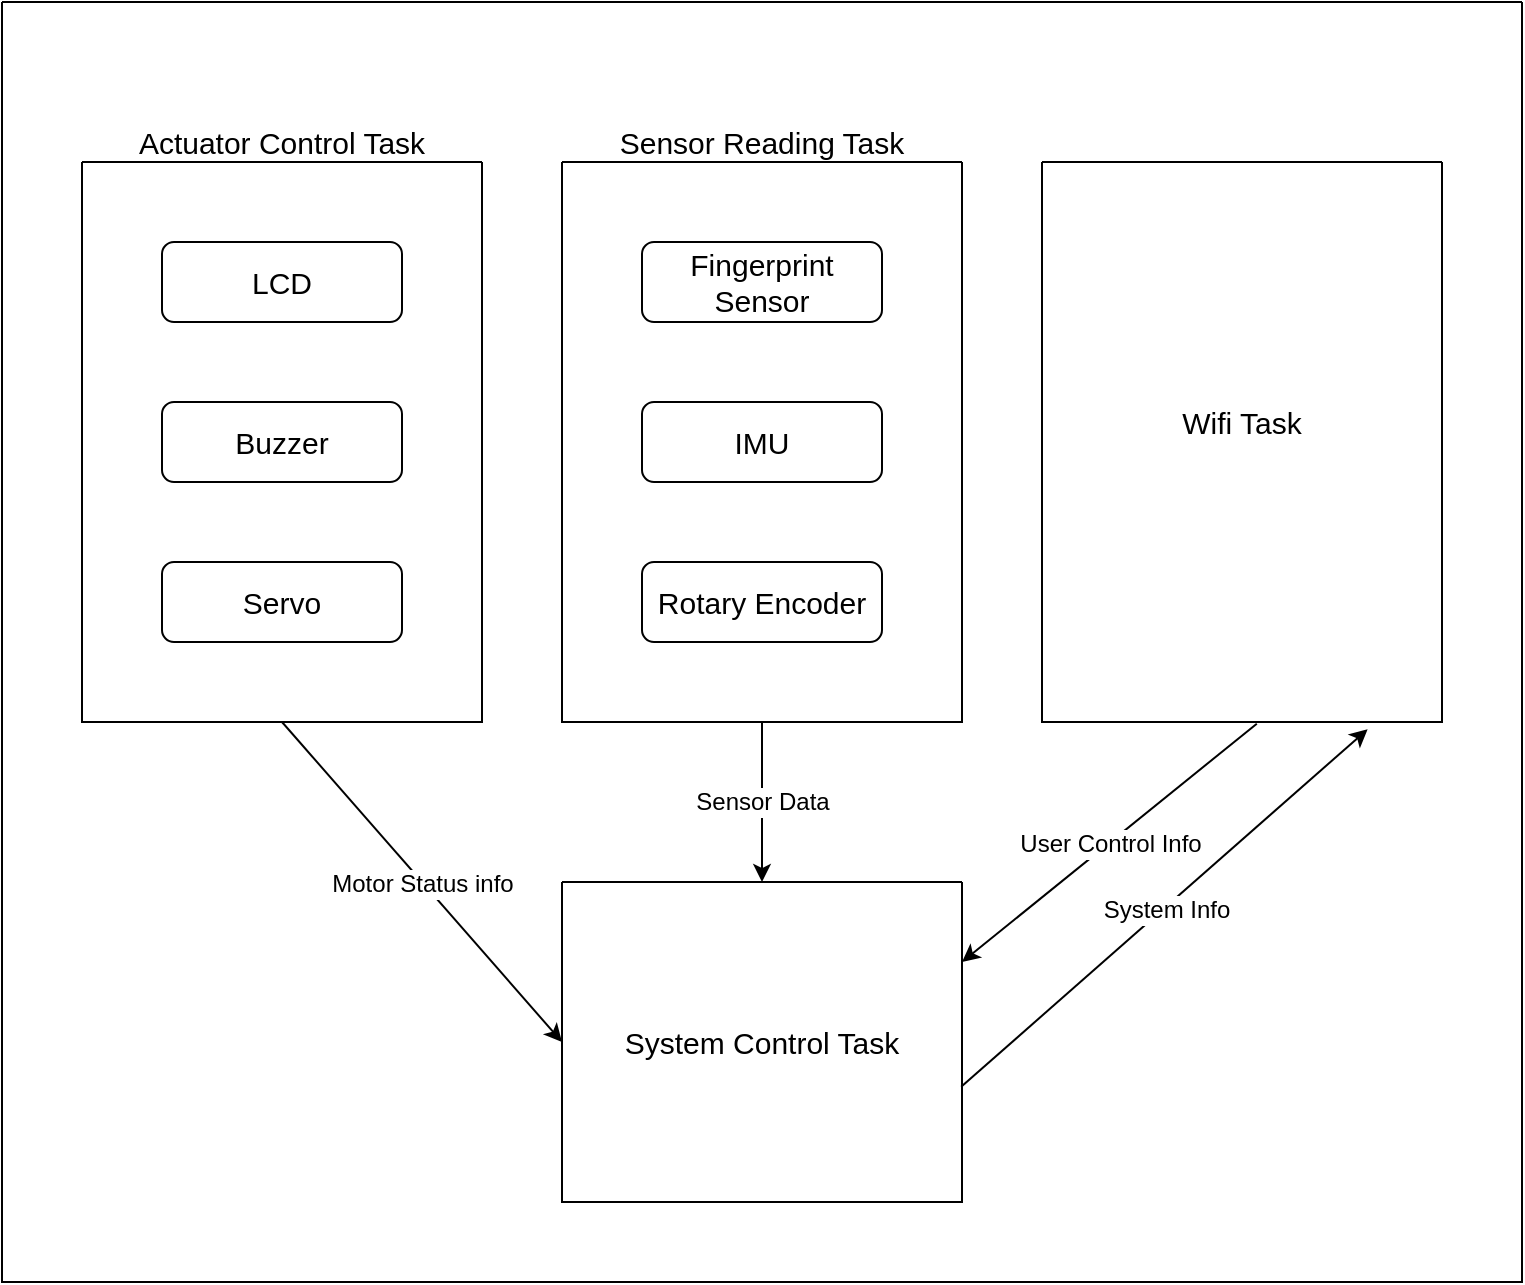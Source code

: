 <mxfile version="26.1.1">
  <diagram name="Page-1" id="vy61-RqgPXC1NIyI_cRd">
    <mxGraphModel dx="2111" dy="1125" grid="1" gridSize="10" guides="1" tooltips="1" connect="1" arrows="1" fold="1" page="0" pageScale="1" pageWidth="1100" pageHeight="850" math="0" shadow="0">
      <root>
        <mxCell id="0" />
        <mxCell id="1" parent="0" />
        <mxCell id="ry4E1kvPjeANahoyZSAm-1" value="&lt;font style=&quot;font-size: 15px;&quot;&gt;LCD&lt;/font&gt;" style="rounded=1;whiteSpace=wrap;html=1;" vertex="1" parent="1">
          <mxGeometry x="-600" y="-280" width="120" height="40" as="geometry" />
        </mxCell>
        <mxCell id="ry4E1kvPjeANahoyZSAm-2" value="&lt;span style=&quot;font-size: 15px;&quot;&gt;Rotary Encoder&lt;/span&gt;" style="rounded=1;whiteSpace=wrap;html=1;" vertex="1" parent="1">
          <mxGeometry x="-360" y="-120" width="120" height="40" as="geometry" />
        </mxCell>
        <mxCell id="ry4E1kvPjeANahoyZSAm-3" value="&lt;span style=&quot;font-size: 15px;&quot;&gt;Fingerprint Sensor&lt;/span&gt;" style="rounded=1;whiteSpace=wrap;html=1;" vertex="1" parent="1">
          <mxGeometry x="-360" y="-280" width="120" height="40" as="geometry" />
        </mxCell>
        <mxCell id="ry4E1kvPjeANahoyZSAm-4" value="&lt;span style=&quot;font-size: 15px;&quot;&gt;IMU&lt;/span&gt;" style="rounded=1;whiteSpace=wrap;html=1;" vertex="1" parent="1">
          <mxGeometry x="-360" y="-200" width="120" height="40" as="geometry" />
        </mxCell>
        <mxCell id="ry4E1kvPjeANahoyZSAm-5" value="&lt;span style=&quot;font-size: 15px;&quot;&gt;Buzzer&lt;/span&gt;" style="rounded=1;whiteSpace=wrap;html=1;" vertex="1" parent="1">
          <mxGeometry x="-600" y="-200" width="120" height="40" as="geometry" />
        </mxCell>
        <mxCell id="ry4E1kvPjeANahoyZSAm-6" value="&lt;span style=&quot;font-size: 15px;&quot;&gt;Servo&lt;/span&gt;" style="rounded=1;whiteSpace=wrap;html=1;" vertex="1" parent="1">
          <mxGeometry x="-600" y="-120" width="120" height="40" as="geometry" />
        </mxCell>
        <mxCell id="ry4E1kvPjeANahoyZSAm-8" value="" style="swimlane;startSize=0;" vertex="1" parent="1">
          <mxGeometry x="-640" y="-320" width="200" height="280" as="geometry" />
        </mxCell>
        <mxCell id="ry4E1kvPjeANahoyZSAm-9" value="&lt;span style=&quot;font-size: 15px;&quot;&gt;Actuator Control Task&lt;/span&gt;" style="text;html=1;align=center;verticalAlign=middle;whiteSpace=wrap;rounded=0;" vertex="1" parent="1">
          <mxGeometry x="-620" y="-340" width="160" height="20" as="geometry" />
        </mxCell>
        <mxCell id="ry4E1kvPjeANahoyZSAm-10" value="" style="swimlane;startSize=0;" vertex="1" parent="1">
          <mxGeometry x="-400" y="-320" width="200" height="280" as="geometry" />
        </mxCell>
        <mxCell id="ry4E1kvPjeANahoyZSAm-11" value="&lt;span style=&quot;font-size: 15px;&quot;&gt;Sensor Reading Task&lt;/span&gt;" style="text;html=1;align=center;verticalAlign=middle;whiteSpace=wrap;rounded=0;" vertex="1" parent="1">
          <mxGeometry x="-380" y="-340" width="160" height="20" as="geometry" />
        </mxCell>
        <mxCell id="ry4E1kvPjeANahoyZSAm-13" value="" style="swimlane;startSize=0;" vertex="1" parent="1">
          <mxGeometry x="-160" y="-320" width="200" height="280" as="geometry" />
        </mxCell>
        <mxCell id="ry4E1kvPjeANahoyZSAm-14" value="&lt;span style=&quot;font-size: 15px;&quot;&gt;Wifi Task&lt;/span&gt;" style="text;html=1;align=center;verticalAlign=middle;whiteSpace=wrap;rounded=0;" vertex="1" parent="ry4E1kvPjeANahoyZSAm-13">
          <mxGeometry x="20" y="120" width="160" height="20" as="geometry" />
        </mxCell>
        <mxCell id="ry4E1kvPjeANahoyZSAm-16" value="" style="swimlane;startSize=0;" vertex="1" parent="1">
          <mxGeometry x="-400" y="40" width="200" height="160" as="geometry" />
        </mxCell>
        <mxCell id="ry4E1kvPjeANahoyZSAm-17" value="&lt;span style=&quot;font-size: 15px;&quot;&gt;System Control Task&lt;/span&gt;" style="text;html=1;align=center;verticalAlign=middle;whiteSpace=wrap;rounded=0;" vertex="1" parent="ry4E1kvPjeANahoyZSAm-16">
          <mxGeometry x="20" y="70" width="160" height="20" as="geometry" />
        </mxCell>
        <mxCell id="ry4E1kvPjeANahoyZSAm-19" value="" style="endArrow=classic;html=1;rounded=0;exitX=0.5;exitY=1;exitDx=0;exitDy=0;entryX=0;entryY=0.5;entryDx=0;entryDy=0;" edge="1" parent="1" source="ry4E1kvPjeANahoyZSAm-8" target="ry4E1kvPjeANahoyZSAm-16">
          <mxGeometry relative="1" as="geometry">
            <mxPoint x="-440" y="50" as="sourcePoint" />
            <mxPoint x="-340" y="50" as="targetPoint" />
          </mxGeometry>
        </mxCell>
        <mxCell id="ry4E1kvPjeANahoyZSAm-20" value="Label" style="edgeLabel;resizable=0;html=1;;align=center;verticalAlign=middle;" connectable="0" vertex="1" parent="ry4E1kvPjeANahoyZSAm-19">
          <mxGeometry relative="1" as="geometry" />
        </mxCell>
        <mxCell id="ry4E1kvPjeANahoyZSAm-21" value="&lt;font style=&quot;font-size: 12px;&quot;&gt;Motor Status info&lt;/font&gt;" style="edgeLabel;html=1;align=center;verticalAlign=middle;resizable=0;points=[];" vertex="1" connectable="0" parent="ry4E1kvPjeANahoyZSAm-19">
          <mxGeometry x="0.005" y="-1" relative="1" as="geometry">
            <mxPoint as="offset" />
          </mxGeometry>
        </mxCell>
        <mxCell id="ry4E1kvPjeANahoyZSAm-22" value="" style="endArrow=classic;html=1;rounded=0;exitX=0.5;exitY=1;exitDx=0;exitDy=0;entryX=0.5;entryY=0;entryDx=0;entryDy=0;" edge="1" parent="1" source="ry4E1kvPjeANahoyZSAm-10" target="ry4E1kvPjeANahoyZSAm-16">
          <mxGeometry relative="1" as="geometry">
            <mxPoint x="-410" y="40" as="sourcePoint" />
            <mxPoint x="-310" y="40" as="targetPoint" />
          </mxGeometry>
        </mxCell>
        <mxCell id="ry4E1kvPjeANahoyZSAm-23" value="&lt;font style=&quot;font-size: 12px;&quot;&gt;Sensor Data&lt;/font&gt;" style="edgeLabel;resizable=0;html=1;;align=center;verticalAlign=middle;" connectable="0" vertex="1" parent="ry4E1kvPjeANahoyZSAm-22">
          <mxGeometry relative="1" as="geometry" />
        </mxCell>
        <mxCell id="ry4E1kvPjeANahoyZSAm-25" value="" style="endArrow=classic;html=1;rounded=0;exitX=0.537;exitY=1.003;exitDx=0;exitDy=0;exitPerimeter=0;entryX=1;entryY=0.25;entryDx=0;entryDy=0;" edge="1" parent="1" source="ry4E1kvPjeANahoyZSAm-13" target="ry4E1kvPjeANahoyZSAm-16">
          <mxGeometry relative="1" as="geometry">
            <mxPoint x="-350" y="30" as="sourcePoint" />
            <mxPoint x="-250" y="30" as="targetPoint" />
          </mxGeometry>
        </mxCell>
        <mxCell id="ry4E1kvPjeANahoyZSAm-26" value="&lt;font style=&quot;font-size: 12px;&quot;&gt;User Control Info&lt;/font&gt;" style="edgeLabel;resizable=0;html=1;;align=center;verticalAlign=middle;" connectable="0" vertex="1" parent="ry4E1kvPjeANahoyZSAm-25">
          <mxGeometry relative="1" as="geometry" />
        </mxCell>
        <mxCell id="ry4E1kvPjeANahoyZSAm-27" value="" style="endArrow=classic;html=1;rounded=0;exitX=0.998;exitY=0.64;exitDx=0;exitDy=0;entryX=0.814;entryY=1.013;entryDx=0;entryDy=0;entryPerimeter=0;exitPerimeter=0;" edge="1" parent="1" source="ry4E1kvPjeANahoyZSAm-16" target="ry4E1kvPjeANahoyZSAm-13">
          <mxGeometry relative="1" as="geometry">
            <mxPoint x="-350" y="30" as="sourcePoint" />
            <mxPoint x="-250" y="30" as="targetPoint" />
          </mxGeometry>
        </mxCell>
        <mxCell id="ry4E1kvPjeANahoyZSAm-28" value="Label" style="edgeLabel;resizable=0;html=1;;align=center;verticalAlign=middle;" connectable="0" vertex="1" parent="ry4E1kvPjeANahoyZSAm-27">
          <mxGeometry relative="1" as="geometry" />
        </mxCell>
        <mxCell id="ry4E1kvPjeANahoyZSAm-31" value="&lt;font style=&quot;font-size: 12px;&quot;&gt;System Info&lt;/font&gt;" style="edgeLabel;html=1;align=center;verticalAlign=middle;resizable=0;points=[];" vertex="1" connectable="0" parent="ry4E1kvPjeANahoyZSAm-27">
          <mxGeometry x="0.001" y="-1" relative="1" as="geometry">
            <mxPoint as="offset" />
          </mxGeometry>
        </mxCell>
        <mxCell id="ry4E1kvPjeANahoyZSAm-33" value="" style="swimlane;startSize=0;" vertex="1" parent="1">
          <mxGeometry x="-680" y="-400" width="760" height="640" as="geometry" />
        </mxCell>
      </root>
    </mxGraphModel>
  </diagram>
</mxfile>
